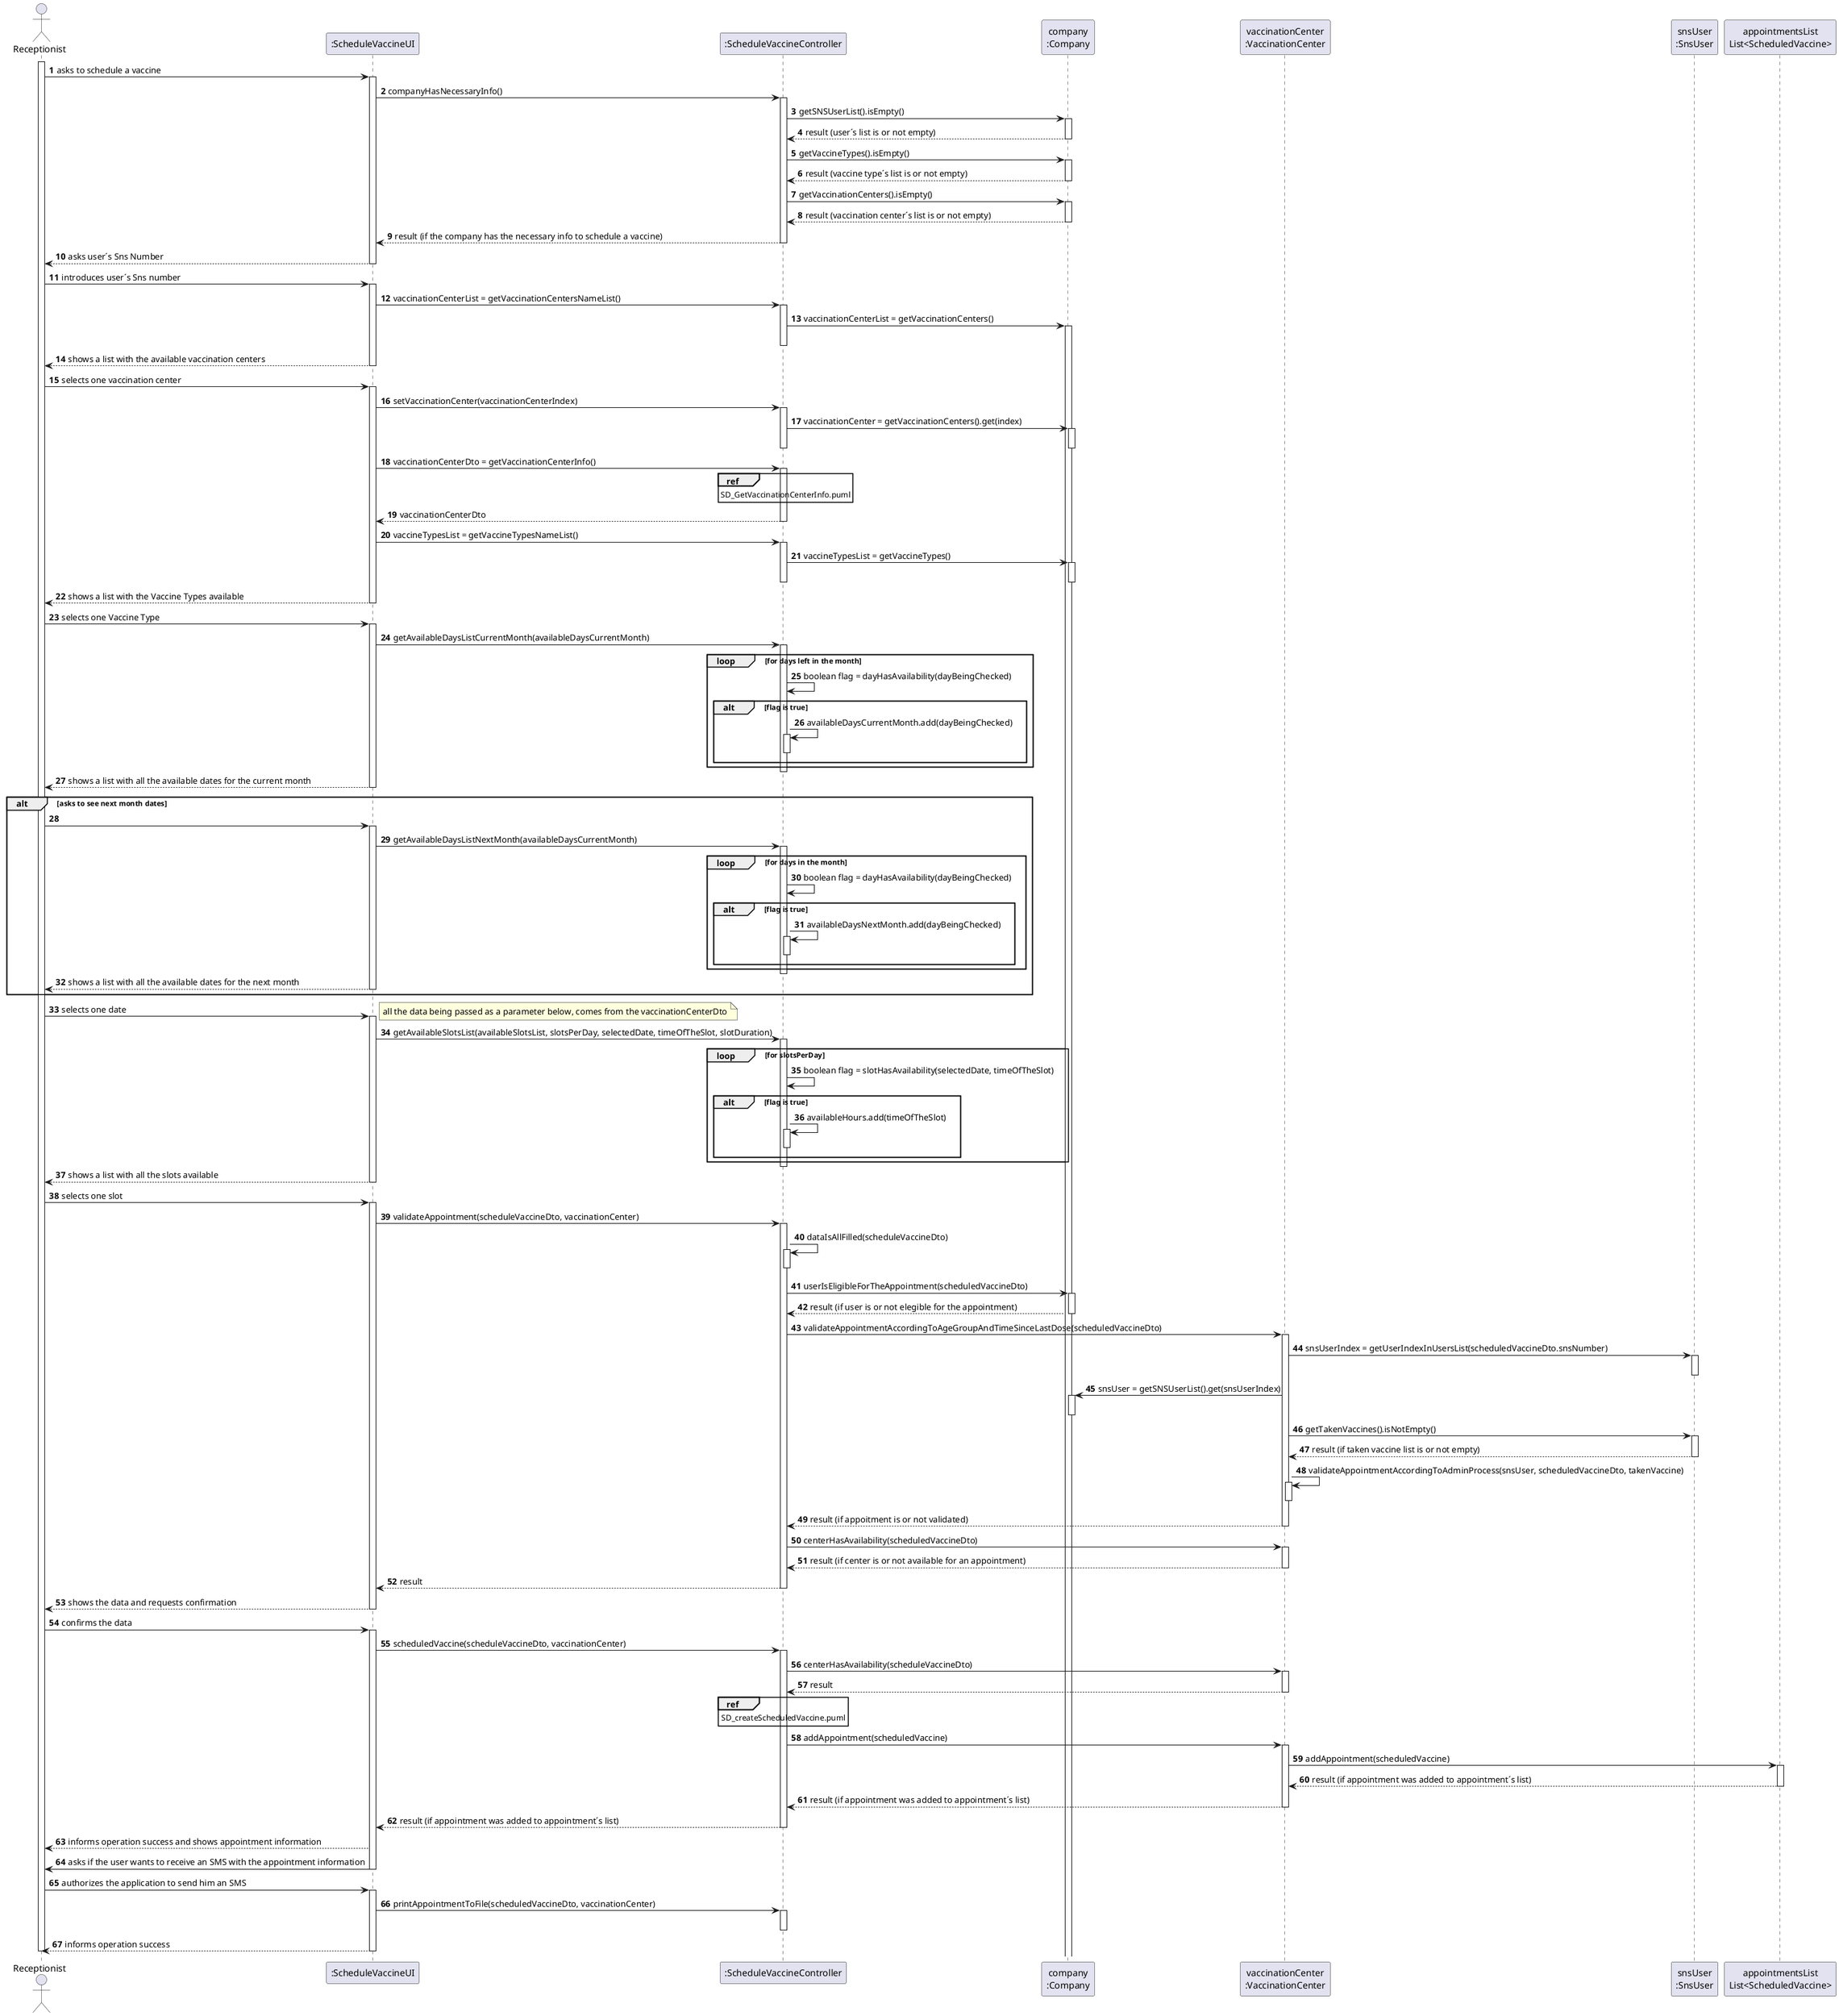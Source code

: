 @startuml

autonumber

actor Receptionist as R

participant ":ScheduleVaccineUI" as UI
participant ":ScheduleVaccineController" as CTRL
participant "company\n:Company" as C
participant "vaccinationCenter\n:VaccinationCenter" as VC
participant "snsUser\n:SnsUser" as SU
participant "appointmentsList\nList<ScheduledVaccine>" as L


activate R
R -> UI : asks to schedule a vaccine
activate UI
UI -> CTRL : companyHasNecessaryInfo()
activate CTRL

CTRL -> C : getSNSUserList().isEmpty()
activate C
C ---> CTRL : result (user´s list is or not empty)
deactivate C

CTRL -> C : getVaccineTypes().isEmpty()
activate C
C ---> CTRL : result (vaccine type´s list is or not empty)
deactivate C

CTRL -> C :  getVaccinationCenters().isEmpty()
activate C
C ---> CTRL : result (vaccination center´s list is or not empty)
deactivate C
CTRL ---> UI : result (if the company has the necessary info to schedule a vaccine)
deactivate CTRL

UI --> R : asks user´s Sns Number
deactivate UI
R -> UI : introduces user´s Sns number
activate UI
UI -> CTRL : vaccinationCenterList = getVaccinationCentersNameList()
activate CTRL
CTRL -> C : vaccinationCenterList = getVaccinationCenters()
activate C
deactivate CTRL

UI --> R : shows a list with the available vaccination centers

deactivate UI
R -> UI : selects one vaccination center



activate UI
UI -> CTRL : setVaccinationCenter(vaccinationCenterIndex)
activate CTRL
CTRL -> C : vaccinationCenter = getVaccinationCenters().get(index)
activate C
deactivate C
deactivate CTRL


UI -> CTRL : vaccinationCenterDto = getVaccinationCenterInfo()
activate CTRL
ref over CTRL: SD_GetVaccinationCenterInfo.puml
CTRL --> UI : vaccinationCenterDto
deactivate CTRL



UI -> CTRL : vaccineTypesList = getVaccineTypesNameList()
activate CTRL
CTRL -> C : vaccineTypesList = getVaccineTypes()
activate C
deactivate C
deactivate CTRL


 UI --> R : shows a list with the Vaccine Types available
deactivate UI
R -> UI : selects one Vaccine Type

activate UI
UI -> CTRL : getAvailableDaysListCurrentMonth(availableDaysCurrentMonth)
activate CTRL
loop for days left in the month

CTRL -> CTRL : boolean flag = dayHasAvailability(dayBeingChecked)
alt flag is true
CTRL -> CTRL :  availableDaysCurrentMonth.add(dayBeingChecked)

activate CTRL
deactivate CTRL
end
end
activate CTRL
deactivate CTRL
deactivate CTRL



 UI --> R : shows a list with all the available dates for the current month
deactivate UI
alt asks to see next month dates
R -> UI :
activate UI
UI -> CTRL : getAvailableDaysListNextMonth(availableDaysCurrentMonth)
activate CTRL
loop for days in the month

CTRL -> CTRL : boolean flag = dayHasAvailability(dayBeingChecked)
alt flag is true
CTRL -> CTRL :  availableDaysNextMonth.add(dayBeingChecked)

activate CTRL
deactivate CTRL
end
end
activate CTRL
deactivate CTRL
deactivate CTRL
UI --> R : shows a list with all the available dates for the next month
deactivate UI

end

R -> UI : selects one date
activate UI
note right
all the data being passed as a parameter below, comes from the vaccinationCenterDto
end note


UI -> CTRL : getAvailableSlotsList(availableSlotsList, slotsPerDay, selectedDate, timeOfTheSlot, slotDuration)
activate CTRL
loop for slotsPerDay

CTRL -> CTRL : boolean flag = slotHasAvailability(selectedDate, timeOfTheSlot)
alt flag is true
CTRL -> CTRL : availableHours.add(timeOfTheSlot)

activate CTRL
deactivate CTRL
end
end
activate CTRL
deactivate CTRL
deactivate CTRL


UI --> R : shows a list with all the slots available
deactivate UI
R -> UI : selects one slot



activate UI
UI -> CTRL : validateAppointment(scheduleVaccineDto, vaccinationCenter)

activate CTRL
CTRL -> CTRL : dataIsAllFilled(scheduleVaccineDto)
activate CTRL
deactivate CTRL
CTRL -> C : userIsEligibleForTheAppointment(scheduledVaccineDto)
activate C
C ---> CTRL : result (if user is or not elegible for the appointment)
deactivate C





CTRL -> VC : validateAppointmentAccordingToAgeGroupAndTimeSinceLastDose(scheduledVaccineDto)
activate VC
VC -> SU : snsUserIndex = getUserIndexInUsersList(scheduledVaccineDto.snsNumber)
activate SU
deactivate SU
VC -> C : snsUser = getSNSUserList().get(snsUserIndex)
activate C
deactivate C
VC -> SU : getTakenVaccines().isNotEmpty()
activate SU
SU --> VC : result (if taken vaccine list is or not empty)
deactivate SU
VC -> VC : validateAppointmentAccordingToAdminProcess(snsUser, scheduledVaccineDto, takenVaccine)
activate VC
deactivate VC


VC --> CTRL : result (if appoitment is or not validated)
deactivate VC


CTRL -> VC : centerHasAvailability(scheduledVaccineDto)
activate VC
VC ---> CTRL : result (if center is or not available for an appointment)
deactivate VC


CTRL ---> UI : result
deactivate CTRL

UI ---> R : shows the data and requests confirmation
deactivate UI

R -> UI : confirms the data
activate UI

UI -> CTRL : scheduledVaccine(scheduleVaccineDto, vaccinationCenter)
activate CTRL


CTRL -> VC : centerHasAvailability(scheduleVaccineDto)

activate VC
VC ---> CTRL : result
deactivate VC


ref over CTRL : SD_createScheduledVaccine.puml


CTRL -> VC : addAppointment(scheduledVaccine)
activate VC


VC -> L : addAppointment(scheduledVaccine)
activate L
L --> VC : result (if appointment was added to appointment´s list)

deactivate L

VC --> CTRL : result (if appointment was added to appointment´s list)

deactivate VC

CTRL ---> UI : result (if appointment was added to appointment´s list)
deactivate CTRL
UI --> R : informs operation success and shows appointment information

UI -> R : asks if the user wants to receive an SMS with the appointment information
deactivate UI

R -> UI : authorizes the application to send him an SMS
activate UI
UI -> CTRL : printAppointmentToFile(scheduledVaccineDto, vaccinationCenter)
activate CTRL
deactivate CTRL
UI ---> R : informs operation success
deactivate UI
deactivate R
@enduml